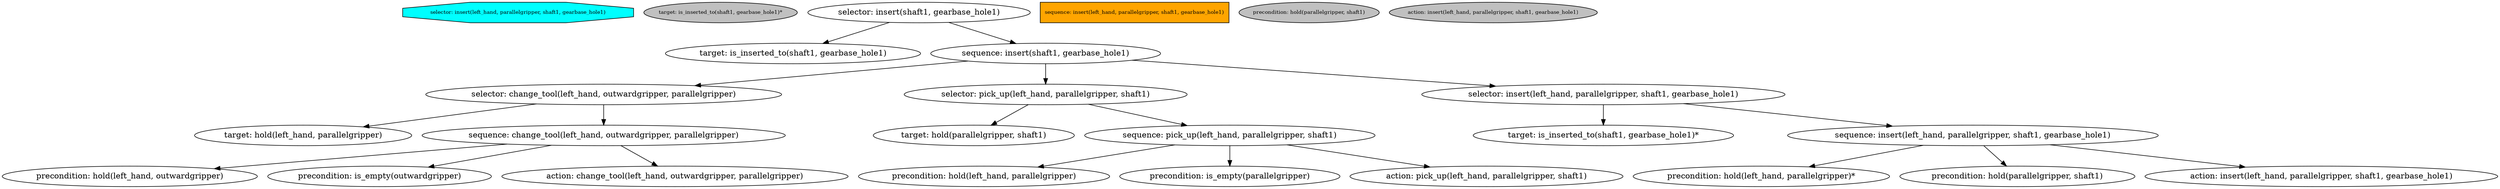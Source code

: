 digraph pastafarianism {
ordering=out;
graph [fontname="times-roman"];
node [fontname="times-roman"];
edge [fontname="times-roman"];
selector [fillcolor=cyan, fontcolor=black, fontsize=9, label="selector: insert(shaft1, gearbase_hole1)", shape=octagon, style=filled];
target [fillcolor=gray, fontcolor=black, fontsize=9, label="target: is_inserted_to(shaft1, gearbase_hole1)", shape=ellipse, style=filled];
"selector: insert(shaft1, gearbase_hole1)" -> "target: is_inserted_to(shaft1, gearbase_hole1)";
sequence [fillcolor=orange, fontcolor=black, fontsize=9, label="sequence: insert(shaft1, gearbase_hole1)", shape=box, style=filled];
"selector: insert(shaft1, gearbase_hole1)" -> "sequence: insert(shaft1, gearbase_hole1)";
selector [fillcolor=cyan, fontcolor=black, fontsize=9, label="selector: change_tool(left_hand, outwardgripper, parallelgripper)", shape=octagon, style=filled];
"sequence: insert(shaft1, gearbase_hole1)" -> "selector: change_tool(left_hand, outwardgripper, parallelgripper)";
target [fillcolor=gray, fontcolor=black, fontsize=9, label="target: hold(left_hand, parallelgripper)", shape=ellipse, style=filled];
"selector: change_tool(left_hand, outwardgripper, parallelgripper)" -> "target: hold(left_hand, parallelgripper)";
sequence [fillcolor=orange, fontcolor=black, fontsize=9, label="sequence: change_tool(left_hand, outwardgripper, parallelgripper)", shape=box, style=filled];
"selector: change_tool(left_hand, outwardgripper, parallelgripper)" -> "sequence: change_tool(left_hand, outwardgripper, parallelgripper)";
precondition [fillcolor=gray, fontcolor=black, fontsize=9, label="precondition: hold(left_hand, outwardgripper)", shape=ellipse, style=filled];
"sequence: change_tool(left_hand, outwardgripper, parallelgripper)" -> "precondition: hold(left_hand, outwardgripper)";
precondition [fillcolor=gray, fontcolor=black, fontsize=9, label="precondition: is_empty(outwardgripper)", shape=ellipse, style=filled];
"sequence: change_tool(left_hand, outwardgripper, parallelgripper)" -> "precondition: is_empty(outwardgripper)";
action [fillcolor=gray, fontcolor=black, fontsize=9, label="action: change_tool(left_hand, outwardgripper, parallelgripper)", shape=ellipse, style=filled];
"sequence: change_tool(left_hand, outwardgripper, parallelgripper)" -> "action: change_tool(left_hand, outwardgripper, parallelgripper)";
selector [fillcolor=cyan, fontcolor=black, fontsize=9, label="selector: pick_up(left_hand, parallelgripper, shaft1)", shape=octagon, style=filled];
"sequence: insert(shaft1, gearbase_hole1)" -> "selector: pick_up(left_hand, parallelgripper, shaft1)";
target [fillcolor=gray, fontcolor=black, fontsize=9, label="target: hold(parallelgripper, shaft1)", shape=ellipse, style=filled];
"selector: pick_up(left_hand, parallelgripper, shaft1)" -> "target: hold(parallelgripper, shaft1)";
sequence [fillcolor=orange, fontcolor=black, fontsize=9, label="sequence: pick_up(left_hand, parallelgripper, shaft1)", shape=box, style=filled];
"selector: pick_up(left_hand, parallelgripper, shaft1)" -> "sequence: pick_up(left_hand, parallelgripper, shaft1)";
precondition [fillcolor=gray, fontcolor=black, fontsize=9, label="precondition: hold(left_hand, parallelgripper)", shape=ellipse, style=filled];
"sequence: pick_up(left_hand, parallelgripper, shaft1)" -> "precondition: hold(left_hand, parallelgripper)";
precondition [fillcolor=gray, fontcolor=black, fontsize=9, label="precondition: is_empty(parallelgripper)", shape=ellipse, style=filled];
"sequence: pick_up(left_hand, parallelgripper, shaft1)" -> "precondition: is_empty(parallelgripper)";
action [fillcolor=gray, fontcolor=black, fontsize=9, label="action: pick_up(left_hand, parallelgripper, shaft1)", shape=ellipse, style=filled];
"sequence: pick_up(left_hand, parallelgripper, shaft1)" -> "action: pick_up(left_hand, parallelgripper, shaft1)";
selector [fillcolor=cyan, fontcolor=black, fontsize=9, label="selector: insert(left_hand, parallelgripper, shaft1, gearbase_hole1)", shape=octagon, style=filled];
"sequence: insert(shaft1, gearbase_hole1)" -> "selector: insert(left_hand, parallelgripper, shaft1, gearbase_hole1)";
target [fillcolor=gray, fontcolor=black, fontsize=9, label="target: is_inserted_to(shaft1, gearbase_hole1)*", shape=ellipse, style=filled];
"selector: insert(left_hand, parallelgripper, shaft1, gearbase_hole1)" -> "target: is_inserted_to(shaft1, gearbase_hole1)*";
sequence [fillcolor=orange, fontcolor=black, fontsize=9, label="sequence: insert(left_hand, parallelgripper, shaft1, gearbase_hole1)", shape=box, style=filled];
"selector: insert(left_hand, parallelgripper, shaft1, gearbase_hole1)" -> "sequence: insert(left_hand, parallelgripper, shaft1, gearbase_hole1)";
precondition [fillcolor=gray, fontcolor=black, fontsize=9, label="precondition: hold(left_hand, parallelgripper)*", shape=ellipse, style=filled];
"sequence: insert(left_hand, parallelgripper, shaft1, gearbase_hole1)" -> "precondition: hold(left_hand, parallelgripper)*";
precondition [fillcolor=gray, fontcolor=black, fontsize=9, label="precondition: hold(parallelgripper, shaft1)", shape=ellipse, style=filled];
"sequence: insert(left_hand, parallelgripper, shaft1, gearbase_hole1)" -> "precondition: hold(parallelgripper, shaft1)";
action [fillcolor=gray, fontcolor=black, fontsize=9, label="action: insert(left_hand, parallelgripper, shaft1, gearbase_hole1)", shape=ellipse, style=filled];
"sequence: insert(left_hand, parallelgripper, shaft1, gearbase_hole1)" -> "action: insert(left_hand, parallelgripper, shaft1, gearbase_hole1)";
}
